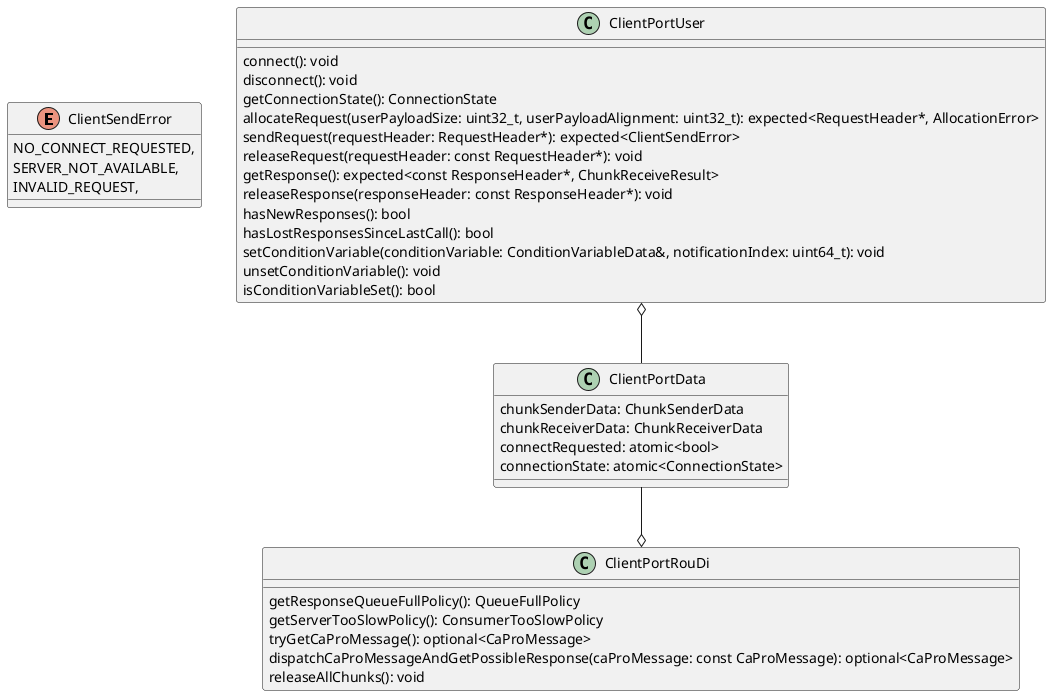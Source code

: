@startuml

enum ClientSendError {
  NO_CONNECT_REQUESTED,
  SERVER_NOT_AVAILABLE,
  INVALID_REQUEST,
}

class ClientPortData {
  chunkSenderData: ChunkSenderData
  chunkReceiverData: ChunkReceiverData
  connectRequested: atomic<bool>
  connectionState: atomic<ConnectionState>
}

class ClientPortUser {
  connect(): void
  disconnect(): void
  getConnectionState(): ConnectionState
  allocateRequest(userPayloadSize: uint32_t, userPayloadAlignment: uint32_t): expected<RequestHeader*, AllocationError>
  sendRequest(requestHeader: RequestHeader*): expected<ClientSendError>
  releaseRequest(requestHeader: const RequestHeader*): void
  getResponse(): expected<const ResponseHeader*, ChunkReceiveResult>
  releaseResponse(responseHeader: const ResponseHeader*): void
  hasNewResponses(): bool
  hasLostResponsesSinceLastCall(): bool
  setConditionVariable(conditionVariable: ConditionVariableData&, notificationIndex: uint64_t): void
  unsetConditionVariable(): void
  isConditionVariableSet(): bool
}

class ClientPortRouDi {
  getResponseQueueFullPolicy(): QueueFullPolicy
  getServerTooSlowPolicy(): ConsumerTooSlowPolicy
  tryGetCaProMessage(): optional<CaProMessage>
  dispatchCaProMessageAndGetPossibleResponse(caProMessage: const CaProMessage): optional<CaProMessage>
  releaseAllChunks(): void
}

ClientPortUser o-- ClientPortData
ClientPortData --o ClientPortRouDi

@enduml
